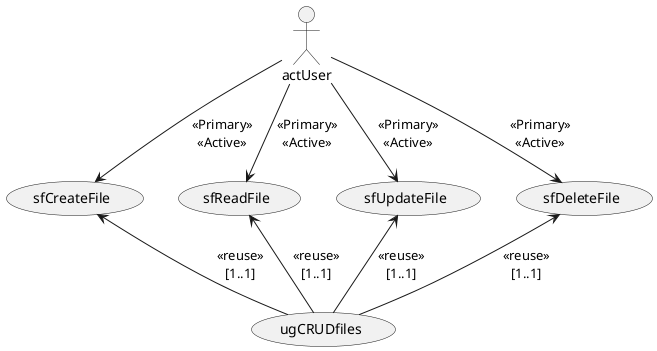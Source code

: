 @startuml
usecase ugCRUDfiles as UC2

usecase sfCreateFile as UC41
usecase sfReadFile as UC42
usecase sfUpdateFile as UC43
usecase sfDeleteFile as UC44

actor actUser as A3


A3 --> UC41 : <<Primary>>\n<<Active>>
A3 --> UC42 : <<Primary>>\n<<Active>>
A3 --> UC43 : <<Primary>>\n<<Active>>
A3 --> UC44 : <<Primary>>\n<<Active>>

UC41 <-- UC2 : <<reuse>>\n[1..1]
UC42 <--  UC2 : <<reuse>>\n[1..1]
UC43 <--  UC2 : <<reuse>>\n[1..1]
UC44 <--  UC2 : <<reuse>>\n[1..1]
@enduml
